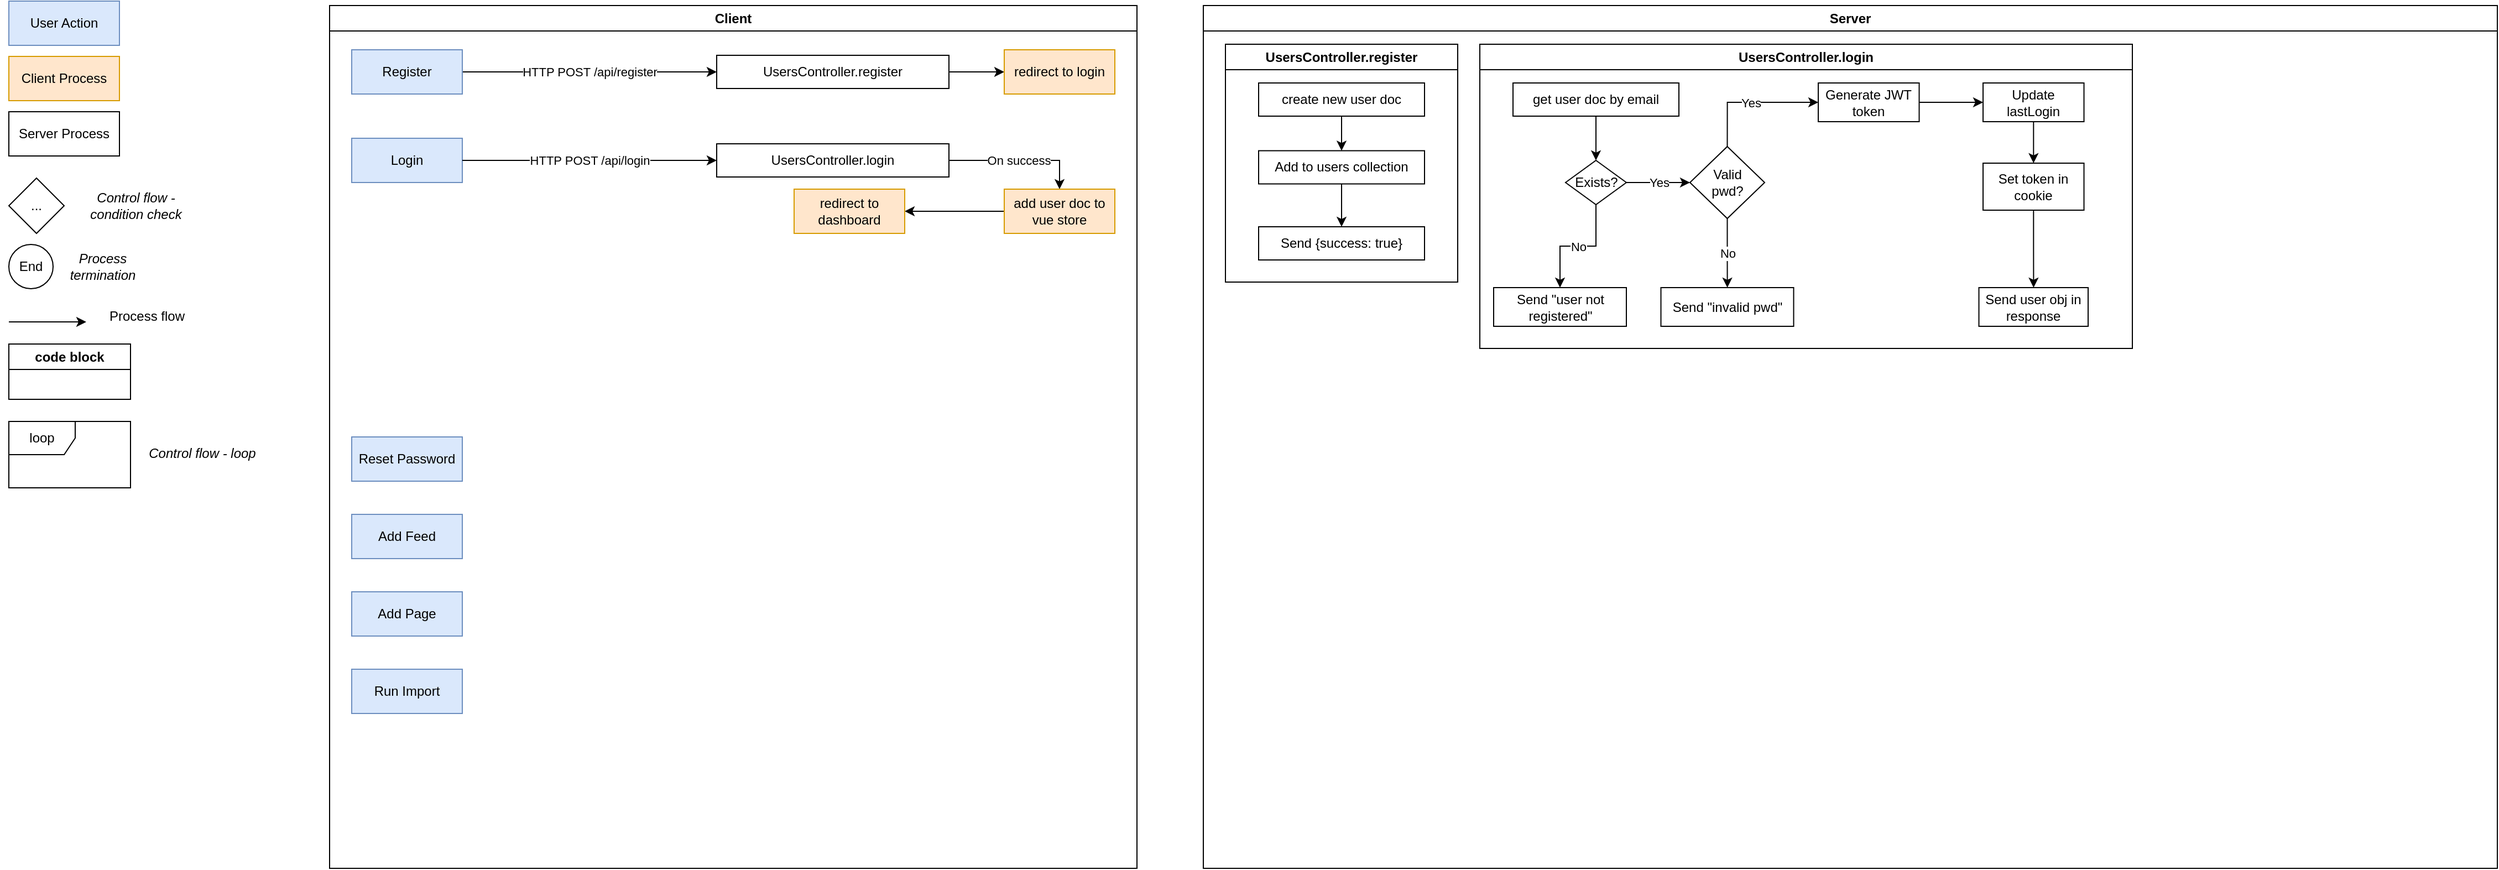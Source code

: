 <mxfile version="21.6.6" type="github">
  <diagram name="Page-1" id="vOo8jksbLvnz8HRP__D6">
    <mxGraphModel dx="2603" dy="758" grid="1" gridSize="10" guides="1" tooltips="1" connect="1" arrows="1" fold="1" page="1" pageScale="1" pageWidth="1169" pageHeight="827" math="0" shadow="0">
      <root>
        <mxCell id="0" />
        <mxCell id="1" parent="0" />
        <mxCell id="FSZ9ziUvTJ2NgvbFKpa--1" value="Client" style="swimlane;whiteSpace=wrap;html=1;" vertex="1" parent="1">
          <mxGeometry x="50" y="24" width="730" height="780" as="geometry" />
        </mxCell>
        <mxCell id="FSZ9ziUvTJ2NgvbFKpa--55" value="HTTP POST /api/register" style="edgeStyle=orthogonalEdgeStyle;rounded=0;orthogonalLoop=1;jettySize=auto;html=1;exitX=1;exitY=0.5;exitDx=0;exitDy=0;entryX=0;entryY=0.5;entryDx=0;entryDy=0;" edge="1" parent="FSZ9ziUvTJ2NgvbFKpa--1" source="FSZ9ziUvTJ2NgvbFKpa--31" target="FSZ9ziUvTJ2NgvbFKpa--54">
          <mxGeometry relative="1" as="geometry" />
        </mxCell>
        <mxCell id="FSZ9ziUvTJ2NgvbFKpa--31" value="Register" style="rounded=0;whiteSpace=wrap;html=1;fillColor=#dae8fc;strokeColor=#6c8ebf;" vertex="1" parent="FSZ9ziUvTJ2NgvbFKpa--1">
          <mxGeometry x="20" y="40" width="100" height="40" as="geometry" />
        </mxCell>
        <mxCell id="FSZ9ziUvTJ2NgvbFKpa--33" value="Reset Password" style="rounded=0;whiteSpace=wrap;html=1;fillColor=#dae8fc;strokeColor=#6c8ebf;" vertex="1" parent="FSZ9ziUvTJ2NgvbFKpa--1">
          <mxGeometry x="20" y="390" width="100" height="40" as="geometry" />
        </mxCell>
        <mxCell id="FSZ9ziUvTJ2NgvbFKpa--34" value="Add Feed" style="rounded=0;whiteSpace=wrap;html=1;fillColor=#dae8fc;strokeColor=#6c8ebf;" vertex="1" parent="FSZ9ziUvTJ2NgvbFKpa--1">
          <mxGeometry x="20" y="460" width="100" height="40" as="geometry" />
        </mxCell>
        <mxCell id="FSZ9ziUvTJ2NgvbFKpa--35" value="Add Page" style="rounded=0;whiteSpace=wrap;html=1;fillColor=#dae8fc;strokeColor=#6c8ebf;" vertex="1" parent="FSZ9ziUvTJ2NgvbFKpa--1">
          <mxGeometry x="20" y="530" width="100" height="40" as="geometry" />
        </mxCell>
        <mxCell id="FSZ9ziUvTJ2NgvbFKpa--93" style="edgeStyle=orthogonalEdgeStyle;rounded=0;orthogonalLoop=1;jettySize=auto;html=1;exitX=1;exitY=0.5;exitDx=0;exitDy=0;entryX=0;entryY=0.5;entryDx=0;entryDy=0;" edge="1" parent="FSZ9ziUvTJ2NgvbFKpa--1" source="FSZ9ziUvTJ2NgvbFKpa--54" target="FSZ9ziUvTJ2NgvbFKpa--92">
          <mxGeometry relative="1" as="geometry" />
        </mxCell>
        <mxCell id="FSZ9ziUvTJ2NgvbFKpa--54" value="UsersController.register" style="rounded=0;whiteSpace=wrap;html=1;" vertex="1" parent="FSZ9ziUvTJ2NgvbFKpa--1">
          <mxGeometry x="350" y="45" width="210" height="30" as="geometry" />
        </mxCell>
        <mxCell id="FSZ9ziUvTJ2NgvbFKpa--62" value="Login" style="rounded=0;whiteSpace=wrap;html=1;fillColor=#dae8fc;strokeColor=#6c8ebf;" vertex="1" parent="FSZ9ziUvTJ2NgvbFKpa--1">
          <mxGeometry x="20" y="120" width="100" height="40" as="geometry" />
        </mxCell>
        <mxCell id="FSZ9ziUvTJ2NgvbFKpa--86" value="On success" style="edgeStyle=orthogonalEdgeStyle;rounded=0;orthogonalLoop=1;jettySize=auto;html=1;exitX=1;exitY=0.5;exitDx=0;exitDy=0;entryX=0.5;entryY=0;entryDx=0;entryDy=0;" edge="1" parent="FSZ9ziUvTJ2NgvbFKpa--1" source="FSZ9ziUvTJ2NgvbFKpa--64" target="FSZ9ziUvTJ2NgvbFKpa--85">
          <mxGeometry relative="1" as="geometry" />
        </mxCell>
        <mxCell id="FSZ9ziUvTJ2NgvbFKpa--64" value="UsersController.login" style="rounded=0;whiteSpace=wrap;html=1;" vertex="1" parent="FSZ9ziUvTJ2NgvbFKpa--1">
          <mxGeometry x="350" y="125" width="210" height="30" as="geometry" />
        </mxCell>
        <mxCell id="FSZ9ziUvTJ2NgvbFKpa--61" value="HTTP POST /api/login" style="edgeStyle=orthogonalEdgeStyle;rounded=0;orthogonalLoop=1;jettySize=auto;html=1;exitX=1;exitY=0.5;exitDx=0;exitDy=0;entryX=0;entryY=0.5;entryDx=0;entryDy=0;" edge="1" parent="FSZ9ziUvTJ2NgvbFKpa--1" source="FSZ9ziUvTJ2NgvbFKpa--62" target="FSZ9ziUvTJ2NgvbFKpa--64">
          <mxGeometry relative="1" as="geometry" />
        </mxCell>
        <mxCell id="FSZ9ziUvTJ2NgvbFKpa--84" value="Run Import" style="rounded=0;whiteSpace=wrap;html=1;fillColor=#dae8fc;strokeColor=#6c8ebf;" vertex="1" parent="FSZ9ziUvTJ2NgvbFKpa--1">
          <mxGeometry x="20" y="600" width="100" height="40" as="geometry" />
        </mxCell>
        <mxCell id="FSZ9ziUvTJ2NgvbFKpa--91" value="" style="edgeStyle=orthogonalEdgeStyle;rounded=0;orthogonalLoop=1;jettySize=auto;html=1;" edge="1" parent="FSZ9ziUvTJ2NgvbFKpa--1" source="FSZ9ziUvTJ2NgvbFKpa--85" target="FSZ9ziUvTJ2NgvbFKpa--90">
          <mxGeometry relative="1" as="geometry" />
        </mxCell>
        <mxCell id="FSZ9ziUvTJ2NgvbFKpa--85" value="add user doc to vue store" style="rounded=0;whiteSpace=wrap;html=1;fillColor=#ffe6cc;strokeColor=#d79b00;" vertex="1" parent="FSZ9ziUvTJ2NgvbFKpa--1">
          <mxGeometry x="610" y="166" width="100" height="40" as="geometry" />
        </mxCell>
        <mxCell id="FSZ9ziUvTJ2NgvbFKpa--90" value="redirect to dashboard" style="rounded=0;whiteSpace=wrap;html=1;fillColor=#ffe6cc;strokeColor=#d79b00;" vertex="1" parent="FSZ9ziUvTJ2NgvbFKpa--1">
          <mxGeometry x="420" y="166" width="100" height="40" as="geometry" />
        </mxCell>
        <mxCell id="FSZ9ziUvTJ2NgvbFKpa--92" value="redirect to login" style="rounded=0;whiteSpace=wrap;html=1;fillColor=#ffe6cc;strokeColor=#d79b00;" vertex="1" parent="FSZ9ziUvTJ2NgvbFKpa--1">
          <mxGeometry x="610" y="40" width="100" height="40" as="geometry" />
        </mxCell>
        <mxCell id="FSZ9ziUvTJ2NgvbFKpa--2" value="Server" style="swimlane;whiteSpace=wrap;html=1;" vertex="1" parent="1">
          <mxGeometry x="840" y="24" width="1170" height="780" as="geometry" />
        </mxCell>
        <mxCell id="FSZ9ziUvTJ2NgvbFKpa--38" value="UsersController.register" style="swimlane;whiteSpace=wrap;html=1;fillStyle=auto;labelBackgroundColor=none;labelBorderColor=none;fontColor=default;gradientColor=none;swimlaneFillColor=#FFFFFF;" vertex="1" parent="FSZ9ziUvTJ2NgvbFKpa--2">
          <mxGeometry x="20" y="35" width="210" height="215" as="geometry">
            <mxRectangle x="20" y="35" width="180" height="30" as="alternateBounds" />
          </mxGeometry>
        </mxCell>
        <mxCell id="FSZ9ziUvTJ2NgvbFKpa--43" value="" style="edgeStyle=orthogonalEdgeStyle;rounded=0;orthogonalLoop=1;jettySize=auto;html=1;" edge="1" parent="FSZ9ziUvTJ2NgvbFKpa--38" source="FSZ9ziUvTJ2NgvbFKpa--39" target="FSZ9ziUvTJ2NgvbFKpa--42">
          <mxGeometry relative="1" as="geometry" />
        </mxCell>
        <mxCell id="FSZ9ziUvTJ2NgvbFKpa--39" value="create new user doc" style="rounded=0;whiteSpace=wrap;html=1;" vertex="1" parent="FSZ9ziUvTJ2NgvbFKpa--38">
          <mxGeometry x="30" y="35" width="150" height="30" as="geometry" />
        </mxCell>
        <mxCell id="FSZ9ziUvTJ2NgvbFKpa--45" value="" style="edgeStyle=orthogonalEdgeStyle;rounded=0;orthogonalLoop=1;jettySize=auto;html=1;" edge="1" parent="FSZ9ziUvTJ2NgvbFKpa--38" source="FSZ9ziUvTJ2NgvbFKpa--42" target="FSZ9ziUvTJ2NgvbFKpa--44">
          <mxGeometry relative="1" as="geometry" />
        </mxCell>
        <mxCell id="FSZ9ziUvTJ2NgvbFKpa--42" value="Add to users collection" style="rounded=0;whiteSpace=wrap;html=1;" vertex="1" parent="FSZ9ziUvTJ2NgvbFKpa--38">
          <mxGeometry x="30" y="96.25" width="150" height="30" as="geometry" />
        </mxCell>
        <mxCell id="FSZ9ziUvTJ2NgvbFKpa--44" value="Send {success: true}" style="rounded=0;whiteSpace=wrap;html=1;" vertex="1" parent="FSZ9ziUvTJ2NgvbFKpa--38">
          <mxGeometry x="30" y="165" width="150" height="30" as="geometry" />
        </mxCell>
        <mxCell id="FSZ9ziUvTJ2NgvbFKpa--47" value="UsersController.login" style="swimlane;whiteSpace=wrap;html=1;swimlaneFillColor=#ffffff;" vertex="1" parent="FSZ9ziUvTJ2NgvbFKpa--2">
          <mxGeometry x="250" y="35" width="590" height="275" as="geometry">
            <mxRectangle x="250" y="35" width="180" height="30" as="alternateBounds" />
          </mxGeometry>
        </mxCell>
        <mxCell id="FSZ9ziUvTJ2NgvbFKpa--66" value="" style="edgeStyle=orthogonalEdgeStyle;rounded=0;orthogonalLoop=1;jettySize=auto;html=1;" edge="1" parent="FSZ9ziUvTJ2NgvbFKpa--47" source="FSZ9ziUvTJ2NgvbFKpa--49" target="FSZ9ziUvTJ2NgvbFKpa--65">
          <mxGeometry relative="1" as="geometry" />
        </mxCell>
        <mxCell id="FSZ9ziUvTJ2NgvbFKpa--49" value="get user doc by email" style="rounded=0;whiteSpace=wrap;html=1;" vertex="1" parent="FSZ9ziUvTJ2NgvbFKpa--47">
          <mxGeometry x="30" y="35" width="150" height="30" as="geometry" />
        </mxCell>
        <mxCell id="FSZ9ziUvTJ2NgvbFKpa--68" value="No" style="edgeStyle=orthogonalEdgeStyle;rounded=0;orthogonalLoop=1;jettySize=auto;html=1;" edge="1" parent="FSZ9ziUvTJ2NgvbFKpa--47" source="FSZ9ziUvTJ2NgvbFKpa--65" target="FSZ9ziUvTJ2NgvbFKpa--67">
          <mxGeometry relative="1" as="geometry" />
        </mxCell>
        <mxCell id="FSZ9ziUvTJ2NgvbFKpa--72" value="Yes" style="edgeStyle=orthogonalEdgeStyle;rounded=0;orthogonalLoop=1;jettySize=auto;html=1;" edge="1" parent="FSZ9ziUvTJ2NgvbFKpa--47" source="FSZ9ziUvTJ2NgvbFKpa--65" target="FSZ9ziUvTJ2NgvbFKpa--71">
          <mxGeometry relative="1" as="geometry" />
        </mxCell>
        <mxCell id="FSZ9ziUvTJ2NgvbFKpa--65" value="Exists?" style="rhombus;whiteSpace=wrap;html=1;rounded=0;" vertex="1" parent="FSZ9ziUvTJ2NgvbFKpa--47">
          <mxGeometry x="77.5" y="105" width="55" height="40" as="geometry" />
        </mxCell>
        <mxCell id="FSZ9ziUvTJ2NgvbFKpa--67" value="Send &quot;user not registered&quot;" style="whiteSpace=wrap;html=1;rounded=0;" vertex="1" parent="FSZ9ziUvTJ2NgvbFKpa--47">
          <mxGeometry x="12.5" y="220" width="120" height="35" as="geometry" />
        </mxCell>
        <mxCell id="FSZ9ziUvTJ2NgvbFKpa--74" value="No" style="edgeStyle=orthogonalEdgeStyle;rounded=0;orthogonalLoop=1;jettySize=auto;html=1;" edge="1" parent="FSZ9ziUvTJ2NgvbFKpa--47" source="FSZ9ziUvTJ2NgvbFKpa--71" target="FSZ9ziUvTJ2NgvbFKpa--73">
          <mxGeometry relative="1" as="geometry" />
        </mxCell>
        <mxCell id="FSZ9ziUvTJ2NgvbFKpa--77" value="Yes" style="edgeStyle=orthogonalEdgeStyle;rounded=0;orthogonalLoop=1;jettySize=auto;html=1;exitX=0.5;exitY=0;exitDx=0;exitDy=0;entryX=0;entryY=0.5;entryDx=0;entryDy=0;" edge="1" parent="FSZ9ziUvTJ2NgvbFKpa--47" source="FSZ9ziUvTJ2NgvbFKpa--71" target="FSZ9ziUvTJ2NgvbFKpa--75">
          <mxGeometry relative="1" as="geometry" />
        </mxCell>
        <mxCell id="FSZ9ziUvTJ2NgvbFKpa--71" value="Valid &lt;br&gt;pwd?" style="rhombus;whiteSpace=wrap;html=1;rounded=0;" vertex="1" parent="FSZ9ziUvTJ2NgvbFKpa--47">
          <mxGeometry x="190" y="92.5" width="67.5" height="65" as="geometry" />
        </mxCell>
        <mxCell id="FSZ9ziUvTJ2NgvbFKpa--73" value="Send &quot;invalid pwd&quot;" style="whiteSpace=wrap;html=1;rounded=0;" vertex="1" parent="FSZ9ziUvTJ2NgvbFKpa--47">
          <mxGeometry x="163.75" y="220" width="120" height="35" as="geometry" />
        </mxCell>
        <mxCell id="FSZ9ziUvTJ2NgvbFKpa--79" value="" style="edgeStyle=orthogonalEdgeStyle;rounded=0;orthogonalLoop=1;jettySize=auto;html=1;" edge="1" parent="FSZ9ziUvTJ2NgvbFKpa--47" source="FSZ9ziUvTJ2NgvbFKpa--75" target="FSZ9ziUvTJ2NgvbFKpa--78">
          <mxGeometry relative="1" as="geometry" />
        </mxCell>
        <mxCell id="FSZ9ziUvTJ2NgvbFKpa--75" value="Generate JWT token" style="whiteSpace=wrap;html=1;rounded=0;" vertex="1" parent="FSZ9ziUvTJ2NgvbFKpa--47">
          <mxGeometry x="306" y="35" width="91.25" height="35" as="geometry" />
        </mxCell>
        <mxCell id="FSZ9ziUvTJ2NgvbFKpa--81" value="" style="edgeStyle=orthogonalEdgeStyle;rounded=0;orthogonalLoop=1;jettySize=auto;html=1;" edge="1" parent="FSZ9ziUvTJ2NgvbFKpa--47" source="FSZ9ziUvTJ2NgvbFKpa--78" target="FSZ9ziUvTJ2NgvbFKpa--80">
          <mxGeometry relative="1" as="geometry" />
        </mxCell>
        <mxCell id="FSZ9ziUvTJ2NgvbFKpa--78" value="Update lastLogin" style="whiteSpace=wrap;html=1;rounded=0;" vertex="1" parent="FSZ9ziUvTJ2NgvbFKpa--47">
          <mxGeometry x="455" y="35" width="91.25" height="35" as="geometry" />
        </mxCell>
        <mxCell id="FSZ9ziUvTJ2NgvbFKpa--83" value="" style="edgeStyle=orthogonalEdgeStyle;rounded=0;orthogonalLoop=1;jettySize=auto;html=1;" edge="1" parent="FSZ9ziUvTJ2NgvbFKpa--47" source="FSZ9ziUvTJ2NgvbFKpa--80" target="FSZ9ziUvTJ2NgvbFKpa--82">
          <mxGeometry relative="1" as="geometry" />
        </mxCell>
        <mxCell id="FSZ9ziUvTJ2NgvbFKpa--80" value="Set token in cookie" style="whiteSpace=wrap;html=1;rounded=0;" vertex="1" parent="FSZ9ziUvTJ2NgvbFKpa--47">
          <mxGeometry x="455" y="107.5" width="91.25" height="42.5" as="geometry" />
        </mxCell>
        <mxCell id="FSZ9ziUvTJ2NgvbFKpa--82" value="Send user obj in response" style="whiteSpace=wrap;html=1;rounded=0;" vertex="1" parent="FSZ9ziUvTJ2NgvbFKpa--47">
          <mxGeometry x="451.25" y="220" width="98.75" height="35" as="geometry" />
        </mxCell>
        <mxCell id="FSZ9ziUvTJ2NgvbFKpa--3" value="User Action" style="rounded=0;whiteSpace=wrap;html=1;fillColor=#dae8fc;strokeColor=#6c8ebf;" vertex="1" parent="1">
          <mxGeometry x="-240" y="20" width="100" height="40" as="geometry" />
        </mxCell>
        <mxCell id="FSZ9ziUvTJ2NgvbFKpa--4" value="Client Process" style="rounded=0;whiteSpace=wrap;html=1;fillColor=#ffe6cc;strokeColor=#d79b00;" vertex="1" parent="1">
          <mxGeometry x="-240" y="70" width="100" height="40" as="geometry" />
        </mxCell>
        <mxCell id="FSZ9ziUvTJ2NgvbFKpa--5" value="Server Process" style="rounded=0;whiteSpace=wrap;html=1;" vertex="1" parent="1">
          <mxGeometry x="-240" y="120" width="100" height="40" as="geometry" />
        </mxCell>
        <mxCell id="FSZ9ziUvTJ2NgvbFKpa--9" value="" style="group;fontStyle=2" vertex="1" connectable="0" parent="1">
          <mxGeometry x="-240" y="240" width="120" height="40" as="geometry" />
        </mxCell>
        <mxCell id="FSZ9ziUvTJ2NgvbFKpa--7" value="End" style="ellipse;whiteSpace=wrap;html=1;" vertex="1" parent="FSZ9ziUvTJ2NgvbFKpa--9">
          <mxGeometry width="40" height="40" as="geometry" />
        </mxCell>
        <mxCell id="FSZ9ziUvTJ2NgvbFKpa--8" value="&lt;i&gt;Process termination&lt;/i&gt;" style="text;html=1;strokeColor=none;fillColor=none;align=center;verticalAlign=middle;whiteSpace=wrap;rounded=0;" vertex="1" parent="FSZ9ziUvTJ2NgvbFKpa--9">
          <mxGeometry x="50" y="5" width="70" height="30" as="geometry" />
        </mxCell>
        <mxCell id="FSZ9ziUvTJ2NgvbFKpa--15" value="" style="group" vertex="1" connectable="0" parent="1">
          <mxGeometry x="-240" y="180" width="170" height="50" as="geometry" />
        </mxCell>
        <mxCell id="FSZ9ziUvTJ2NgvbFKpa--10" value="..." style="rhombus;whiteSpace=wrap;html=1;" vertex="1" parent="FSZ9ziUvTJ2NgvbFKpa--15">
          <mxGeometry width="50" height="50" as="geometry" />
        </mxCell>
        <mxCell id="FSZ9ziUvTJ2NgvbFKpa--12" value="&lt;i&gt;Control flow - condition check&lt;/i&gt;" style="text;html=1;strokeColor=none;fillColor=none;align=center;verticalAlign=middle;whiteSpace=wrap;rounded=0;" vertex="1" parent="FSZ9ziUvTJ2NgvbFKpa--15">
          <mxGeometry x="60" y="10" width="110" height="30" as="geometry" />
        </mxCell>
        <mxCell id="FSZ9ziUvTJ2NgvbFKpa--22" value="code block" style="swimlane;whiteSpace=wrap;html=1;" vertex="1" parent="1">
          <mxGeometry x="-240" y="330" width="110" height="50" as="geometry" />
        </mxCell>
        <mxCell id="FSZ9ziUvTJ2NgvbFKpa--26" value="" style="group" vertex="1" connectable="0" parent="1">
          <mxGeometry x="-240" y="290" width="170" height="30" as="geometry" />
        </mxCell>
        <mxCell id="FSZ9ziUvTJ2NgvbFKpa--16" value="" style="endArrow=classic;html=1;rounded=0;endFill=1;" edge="1" parent="FSZ9ziUvTJ2NgvbFKpa--26">
          <mxGeometry width="50" height="50" relative="1" as="geometry">
            <mxPoint y="20" as="sourcePoint" />
            <mxPoint x="70" y="20" as="targetPoint" />
          </mxGeometry>
        </mxCell>
        <mxCell id="FSZ9ziUvTJ2NgvbFKpa--18" value="Process flow" style="text;html=1;strokeColor=none;fillColor=none;align=center;verticalAlign=middle;whiteSpace=wrap;rounded=0;" vertex="1" parent="FSZ9ziUvTJ2NgvbFKpa--26">
          <mxGeometry x="80" width="90" height="30" as="geometry" />
        </mxCell>
        <mxCell id="FSZ9ziUvTJ2NgvbFKpa--30" value="" style="group" vertex="1" connectable="0" parent="1">
          <mxGeometry x="-240" y="400" width="230" height="60" as="geometry" />
        </mxCell>
        <mxCell id="FSZ9ziUvTJ2NgvbFKpa--28" value="loop" style="shape=umlFrame;whiteSpace=wrap;html=1;pointerEvents=0;" vertex="1" parent="FSZ9ziUvTJ2NgvbFKpa--30">
          <mxGeometry width="110" height="60" as="geometry" />
        </mxCell>
        <mxCell id="FSZ9ziUvTJ2NgvbFKpa--29" value="&lt;i&gt;Control flow - loop&lt;/i&gt;" style="text;html=1;strokeColor=none;fillColor=none;align=center;verticalAlign=middle;whiteSpace=wrap;rounded=0;" vertex="1" parent="FSZ9ziUvTJ2NgvbFKpa--30">
          <mxGeometry x="120" y="14" width="110" height="30" as="geometry" />
        </mxCell>
      </root>
    </mxGraphModel>
  </diagram>
</mxfile>
